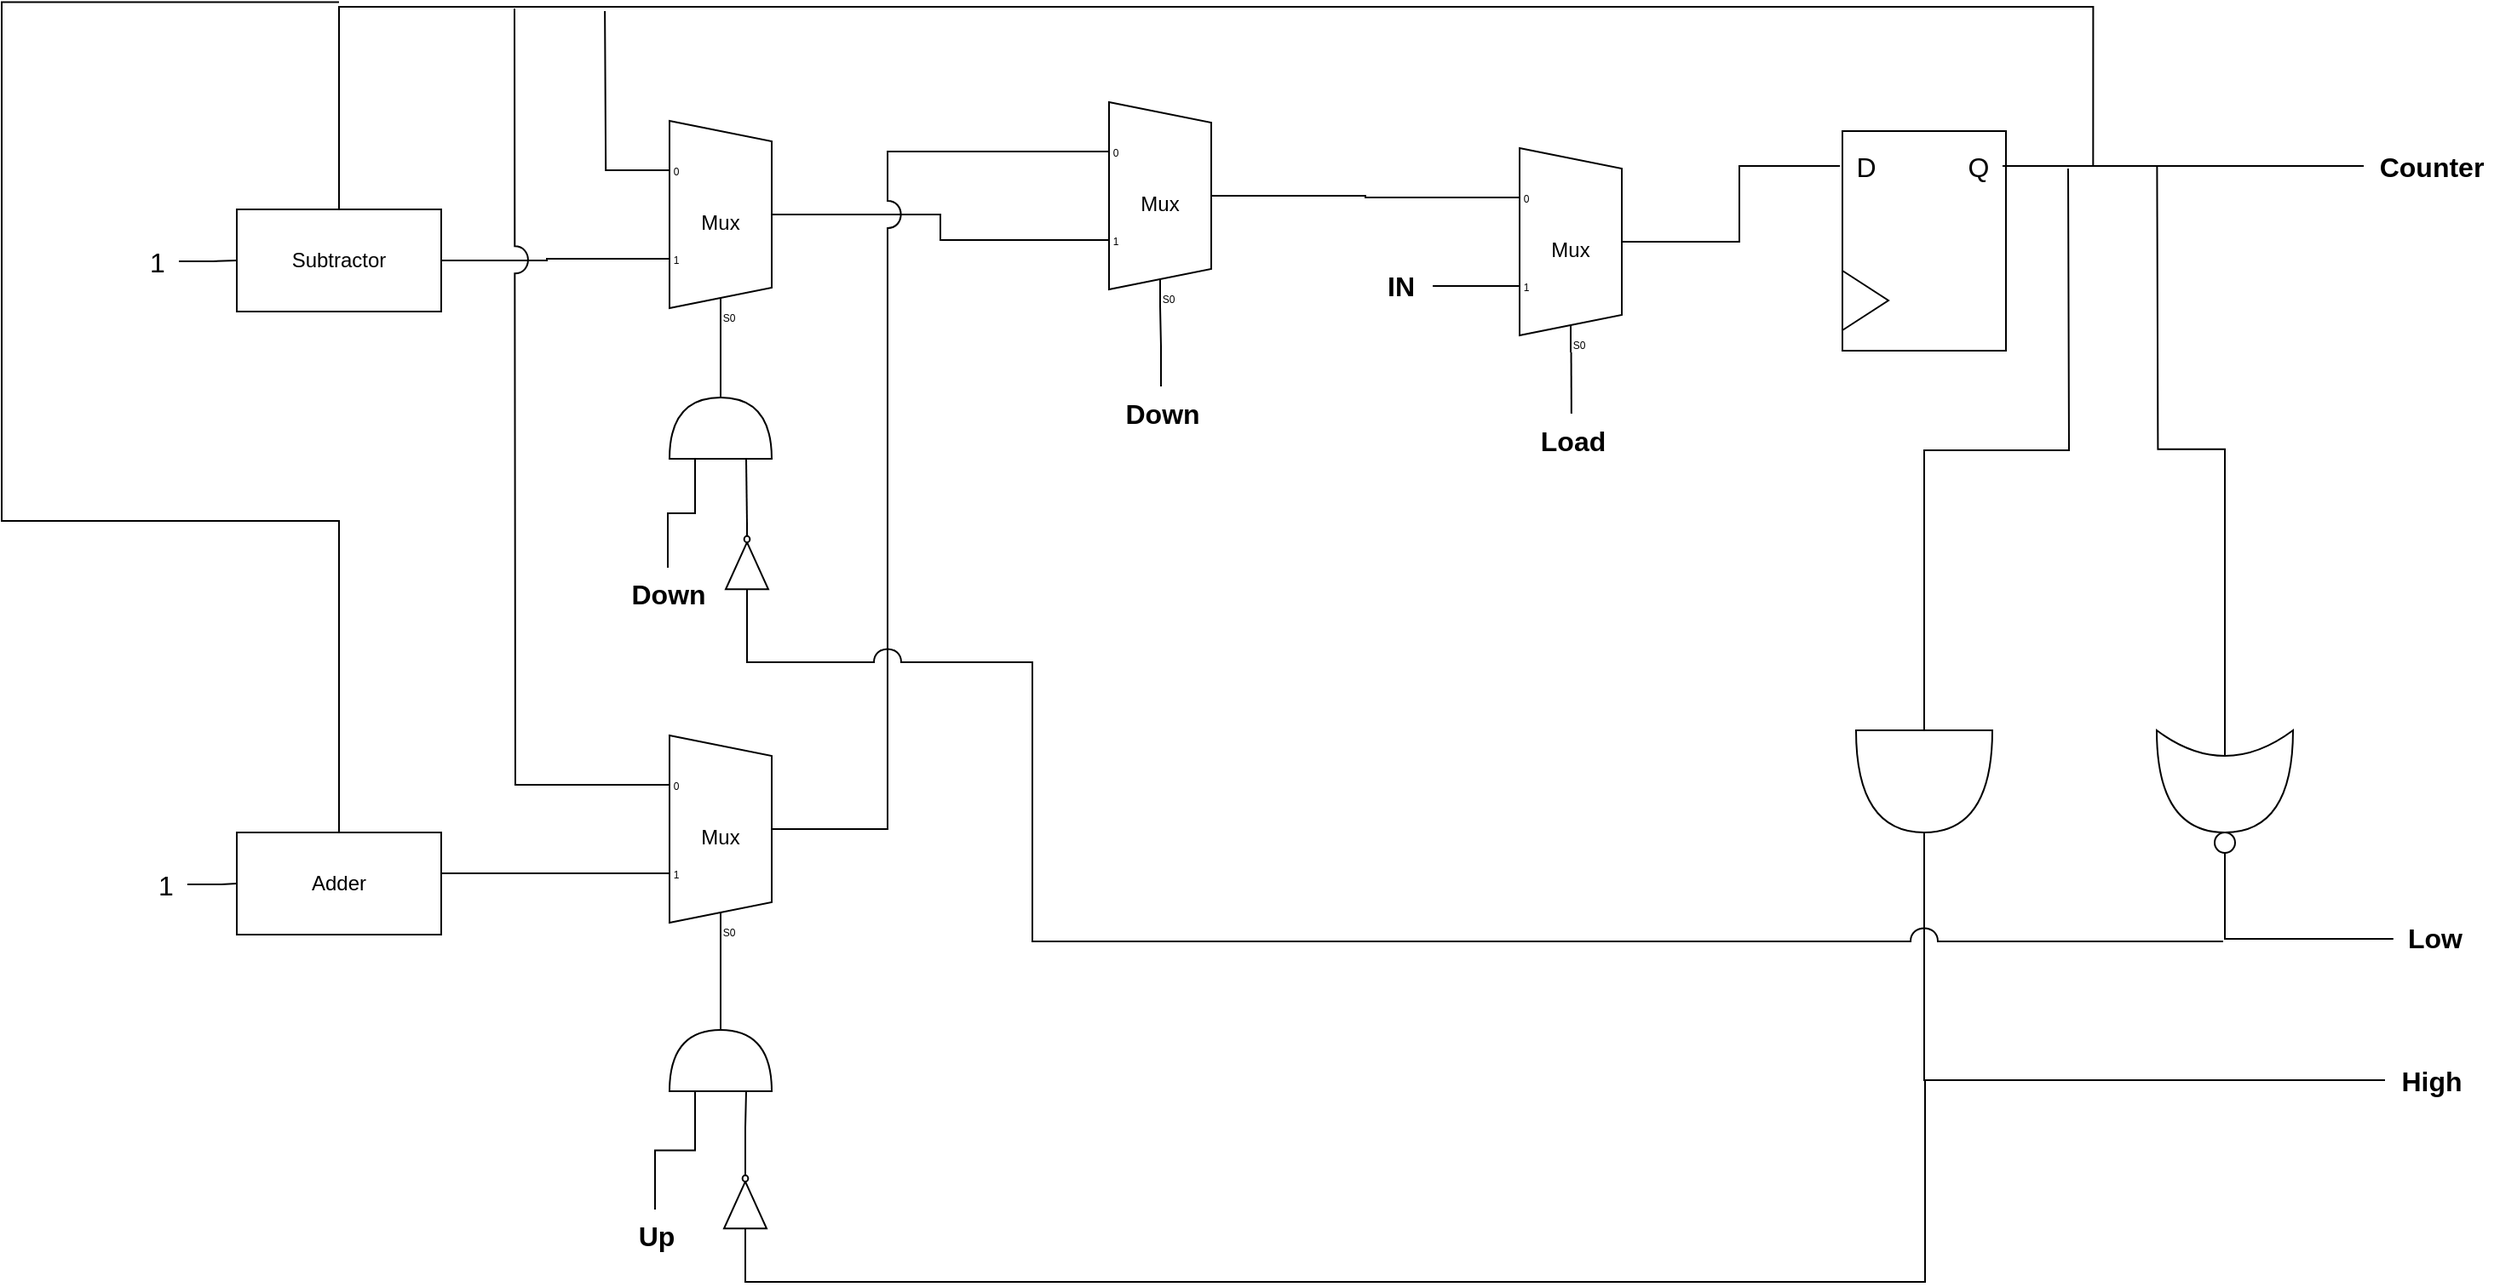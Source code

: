 <mxfile version="24.7.6">
  <diagram name="Up_Dn_Counter" id="TVyd5RWMH1B-2b2rY6FA">
    <mxGraphModel dx="2374" dy="1351" grid="0" gridSize="10" guides="1" tooltips="1" connect="1" arrows="1" fold="1" page="0" pageScale="1" pageWidth="827" pageHeight="1169" math="0" shadow="0">
      <root>
        <mxCell id="0" />
        <mxCell id="1" parent="0" />
        <mxCell id="Ym4xe4FT287uwdKxdX6L-2" value="" style="rounded=0;whiteSpace=wrap;html=1;" parent="1" vertex="1">
          <mxGeometry x="716.5" y="-100" width="96" height="129" as="geometry" />
        </mxCell>
        <mxCell id="Ym4xe4FT287uwdKxdX6L-3" value="" style="triangle;whiteSpace=wrap;html=1;" parent="1" vertex="1">
          <mxGeometry x="716.5" y="-18" width="27" height="35" as="geometry" />
        </mxCell>
        <mxCell id="Ym4xe4FT287uwdKxdX6L-4" value="D" style="text;html=1;align=center;verticalAlign=middle;resizable=0;points=[];autosize=1;strokeColor=none;fillColor=none;fontSize=16;" parent="1" vertex="1">
          <mxGeometry x="715" y="-95" width="30" height="31" as="geometry" />
        </mxCell>
        <mxCell id="Ym4xe4FT287uwdKxdX6L-25" value="" style="rounded=0;orthogonalLoop=1;jettySize=auto;html=1;fontSize=12;startSize=8;endSize=8;endArrow=none;endFill=0;" parent="1" source="Ym4xe4FT287uwdKxdX6L-5" edge="1" target="Ym4xe4FT287uwdKxdX6L-26">
          <mxGeometry relative="1" as="geometry">
            <mxPoint x="885.5" y="-79.5" as="targetPoint" />
          </mxGeometry>
        </mxCell>
        <mxCell id="Ym4xe4FT287uwdKxdX6L-5" value="Q" style="text;html=1;align=center;verticalAlign=middle;resizable=0;points=[];autosize=1;strokeColor=none;fillColor=none;fontSize=16;" parent="1" vertex="1">
          <mxGeometry x="780.5" y="-95" width="30" height="31" as="geometry" />
        </mxCell>
        <mxCell id="uPy3z9FFIgUIdOMCj2ZU-18" style="edgeStyle=orthogonalEdgeStyle;rounded=0;orthogonalLoop=1;jettySize=auto;html=1;exitX=1;exitY=0.5;exitDx=0;exitDy=-5;exitPerimeter=0;endArrow=none;endFill=0;" edge="1" parent="1" source="Ym4xe4FT287uwdKxdX6L-8" target="Ym4xe4FT287uwdKxdX6L-4">
          <mxGeometry relative="1" as="geometry" />
        </mxCell>
        <mxCell id="Ym4xe4FT287uwdKxdX6L-8" value="Mux" style="shadow=0;dashed=0;align=center;html=1;strokeWidth=1;shape=mxgraph.electrical.abstract.mux2;whiteSpace=wrap;" parent="1" vertex="1">
          <mxGeometry x="517" y="-90" width="80" height="120" as="geometry" />
        </mxCell>
        <mxCell id="Ym4xe4FT287uwdKxdX6L-13" value="" style="edgeStyle=none;curved=1;rounded=0;orthogonalLoop=1;jettySize=auto;html=1;fontSize=12;startSize=8;endSize=8;endArrow=none;endFill=0;" parent="1" source="Ym4xe4FT287uwdKxdX6L-11" target="Ym4xe4FT287uwdKxdX6L-8" edge="1">
          <mxGeometry relative="1" as="geometry" />
        </mxCell>
        <mxCell id="Ym4xe4FT287uwdKxdX6L-11" value="&lt;font style=&quot;font-size: 16px;&quot;&gt;&lt;b&gt;Load&lt;/b&gt;&lt;/font&gt;" style="text;html=1;align=center;verticalAlign=middle;resizable=0;points=[];autosize=1;strokeColor=none;fillColor=none;fontSize=16;" parent="1" vertex="1">
          <mxGeometry x="529.5" y="66" width="56" height="31" as="geometry" />
        </mxCell>
        <mxCell id="Ym4xe4FT287uwdKxdX6L-14" value="&lt;font style=&quot;font-size: 16px;&quot;&gt;&lt;b&gt;IN&lt;/b&gt;&lt;/font&gt;" style="text;html=1;align=center;verticalAlign=middle;resizable=0;points=[];autosize=1;strokeColor=none;fillColor=none;fontSize=16;" parent="1" vertex="1">
          <mxGeometry x="440" y="-25" width="34" height="31" as="geometry" />
        </mxCell>
        <mxCell id="Ym4xe4FT287uwdKxdX6L-16" style="edgeStyle=none;curved=1;rounded=0;orthogonalLoop=1;jettySize=auto;html=1;entryX=0;entryY=0.65;entryDx=0;entryDy=3;entryPerimeter=0;fontSize=12;startSize=8;endSize=8;endArrow=none;endFill=0;" parent="1" target="Ym4xe4FT287uwdKxdX6L-8" edge="1">
          <mxGeometry relative="1" as="geometry">
            <mxPoint x="476" y="-9" as="sourcePoint" />
          </mxGeometry>
        </mxCell>
        <mxCell id="Ym4xe4FT287uwdKxdX6L-17" value="Mux" style="shadow=0;dashed=0;align=center;html=1;strokeWidth=1;shape=mxgraph.electrical.abstract.mux2;whiteSpace=wrap;" parent="1" vertex="1">
          <mxGeometry x="18" y="255" width="80" height="120" as="geometry" />
        </mxCell>
        <mxCell id="Ym4xe4FT287uwdKxdX6L-26" value="&lt;b&gt;Counter&lt;/b&gt;" style="text;html=1;align=center;verticalAlign=middle;resizable=0;points=[];autosize=1;strokeColor=none;fillColor=none;fontSize=16;" parent="1" vertex="1">
          <mxGeometry x="1022.5" y="-95" width="79" height="31" as="geometry" />
        </mxCell>
        <mxCell id="uPy3z9FFIgUIdOMCj2ZU-50" style="edgeStyle=orthogonalEdgeStyle;rounded=0;orthogonalLoop=1;jettySize=auto;html=1;exitX=0.5;exitY=0;exitDx=0;exitDy=0;endArrow=none;endFill=0;" edge="1" parent="1" source="Ym4xe4FT287uwdKxdX6L-27">
          <mxGeometry relative="1" as="geometry">
            <mxPoint x="863.667" y="-79.222" as="targetPoint" />
            <Array as="points">
              <mxPoint x="-166" y="-173" />
              <mxPoint x="864" y="-173" />
            </Array>
          </mxGeometry>
        </mxCell>
        <mxCell id="Ym4xe4FT287uwdKxdX6L-27" value="Subtractor" style="rounded=0;whiteSpace=wrap;html=1;" parent="1" vertex="1">
          <mxGeometry x="-226" y="-54" width="120" height="60" as="geometry" />
        </mxCell>
        <mxCell id="uPy3z9FFIgUIdOMCj2ZU-81" style="edgeStyle=orthogonalEdgeStyle;rounded=0;orthogonalLoop=1;jettySize=auto;html=1;endArrow=none;endFill=0;" edge="1" parent="1" source="Ym4xe4FT287uwdKxdX6L-28">
          <mxGeometry relative="1" as="geometry">
            <mxPoint x="-166.0" y="-175.778" as="targetPoint" />
            <Array as="points">
              <mxPoint x="-166" y="129" />
              <mxPoint x="-364" y="129" />
              <mxPoint x="-364" y="-176" />
            </Array>
          </mxGeometry>
        </mxCell>
        <mxCell id="Ym4xe4FT287uwdKxdX6L-28" value="Adder" style="rounded=0;whiteSpace=wrap;html=1;" parent="1" vertex="1">
          <mxGeometry x="-226" y="312" width="120" height="60" as="geometry" />
        </mxCell>
        <mxCell id="uPy3z9FFIgUIdOMCj2ZU-7" style="edgeStyle=orthogonalEdgeStyle;rounded=0;orthogonalLoop=1;jettySize=auto;html=1;entryX=0;entryY=0.65;entryDx=0;entryDy=3;entryPerimeter=0;endArrow=none;endFill=0;" edge="1" parent="1" source="Ym4xe4FT287uwdKxdX6L-28" target="Ym4xe4FT287uwdKxdX6L-17">
          <mxGeometry relative="1" as="geometry">
            <Array as="points">
              <mxPoint x="-71" y="336" />
              <mxPoint x="-71" y="336" />
            </Array>
          </mxGeometry>
        </mxCell>
        <mxCell id="uPy3z9FFIgUIdOMCj2ZU-51" style="edgeStyle=orthogonalEdgeStyle;rounded=0;orthogonalLoop=1;jettySize=auto;html=1;exitX=0;exitY=0.217;exitDx=0;exitDy=3;exitPerimeter=0;endArrow=none;endFill=0;" edge="1" parent="1" source="uPy3z9FFIgUIdOMCj2ZU-13">
          <mxGeometry relative="1" as="geometry">
            <mxPoint x="-9.939" y="-170.485" as="targetPoint" />
          </mxGeometry>
        </mxCell>
        <mxCell id="uPy3z9FFIgUIdOMCj2ZU-13" value="Mux" style="shadow=0;dashed=0;align=center;html=1;strokeWidth=1;shape=mxgraph.electrical.abstract.mux2;whiteSpace=wrap;" vertex="1" parent="1">
          <mxGeometry x="18" y="-106" width="80" height="120" as="geometry" />
        </mxCell>
        <mxCell id="uPy3z9FFIgUIdOMCj2ZU-14" style="edgeStyle=orthogonalEdgeStyle;rounded=0;orthogonalLoop=1;jettySize=auto;html=1;entryX=0;entryY=0.65;entryDx=0;entryDy=3;entryPerimeter=0;endArrow=none;endFill=0;" edge="1" parent="1" source="Ym4xe4FT287uwdKxdX6L-27" target="uPy3z9FFIgUIdOMCj2ZU-13">
          <mxGeometry relative="1" as="geometry" />
        </mxCell>
        <mxCell id="uPy3z9FFIgUIdOMCj2ZU-23" value="Mux" style="shadow=0;dashed=0;align=center;html=1;strokeWidth=1;shape=mxgraph.electrical.abstract.mux2;whiteSpace=wrap;" vertex="1" parent="1">
          <mxGeometry x="276" y="-117.0" width="80" height="120" as="geometry" />
        </mxCell>
        <mxCell id="uPy3z9FFIgUIdOMCj2ZU-32" style="edgeStyle=orthogonalEdgeStyle;rounded=0;orthogonalLoop=1;jettySize=auto;html=1;exitX=1;exitY=0.5;exitDx=0;exitDy=-5;exitPerimeter=0;entryX=0;entryY=0.217;entryDx=0;entryDy=3;entryPerimeter=0;endArrow=none;endFill=0;" edge="1" parent="1" source="uPy3z9FFIgUIdOMCj2ZU-23" target="Ym4xe4FT287uwdKxdX6L-8">
          <mxGeometry relative="1" as="geometry" />
        </mxCell>
        <mxCell id="uPy3z9FFIgUIdOMCj2ZU-44" style="edgeStyle=orthogonalEdgeStyle;rounded=0;orthogonalLoop=1;jettySize=auto;html=1;exitX=1;exitY=0.5;exitDx=0;exitDy=-5;exitPerimeter=0;entryX=0;entryY=0.65;entryDx=0;entryDy=3;entryPerimeter=0;endArrow=none;endFill=0;jumpStyle=arc;" edge="1" parent="1" source="uPy3z9FFIgUIdOMCj2ZU-13" target="uPy3z9FFIgUIdOMCj2ZU-23">
          <mxGeometry relative="1" as="geometry" />
        </mxCell>
        <mxCell id="uPy3z9FFIgUIdOMCj2ZU-52" style="edgeStyle=orthogonalEdgeStyle;rounded=0;orthogonalLoop=1;jettySize=auto;html=1;exitX=1;exitY=0.5;exitDx=0;exitDy=-5;exitPerimeter=0;entryX=0;entryY=0.217;entryDx=0;entryDy=3;entryPerimeter=0;endArrow=none;endFill=0;jumpStyle=arc;jumpSize=16;" edge="1" parent="1" source="Ym4xe4FT287uwdKxdX6L-17" target="uPy3z9FFIgUIdOMCj2ZU-23">
          <mxGeometry relative="1" as="geometry">
            <Array as="points">
              <mxPoint x="156" y="310" />
              <mxPoint x="156" y="-88" />
            </Array>
          </mxGeometry>
        </mxCell>
        <mxCell id="uPy3z9FFIgUIdOMCj2ZU-35" value="&lt;font style=&quot;font-size: 16px;&quot;&gt;&lt;b&gt;Down&lt;/b&gt;&lt;/font&gt;" style="text;html=1;align=center;verticalAlign=middle;resizable=0;points=[];autosize=1;strokeColor=none;fillColor=none;" vertex="1" parent="1">
          <mxGeometry x="285.5" y="50" width="62" height="31" as="geometry" />
        </mxCell>
        <mxCell id="uPy3z9FFIgUIdOMCj2ZU-61" value="" style="shape=or;whiteSpace=wrap;html=1;direction=north;" vertex="1" parent="1">
          <mxGeometry x="28" y="428" width="60" height="36" as="geometry" />
        </mxCell>
        <mxCell id="uPy3z9FFIgUIdOMCj2ZU-62" value="&lt;font style=&quot;font-size: 16px;&quot;&gt;&lt;b&gt;Up&lt;/b&gt;&lt;/font&gt;" style="text;html=1;align=center;verticalAlign=middle;resizable=0;points=[];autosize=1;strokeColor=none;fillColor=none;" vertex="1" parent="1">
          <mxGeometry y="533.5" width="39" height="31" as="geometry" />
        </mxCell>
        <mxCell id="uPy3z9FFIgUIdOMCj2ZU-93" style="edgeStyle=orthogonalEdgeStyle;rounded=0;orthogonalLoop=1;jettySize=auto;html=1;exitX=0;exitY=0.5;exitDx=0;exitDy=0;exitPerimeter=0;endArrow=none;endFill=0;" edge="1" parent="1" source="uPy3z9FFIgUIdOMCj2ZU-63">
          <mxGeometry relative="1" as="geometry">
            <mxPoint x="765" y="458" as="targetPoint" />
            <mxPoint x="72" y="555.5" as="sourcePoint" />
            <Array as="points">
              <mxPoint x="73" y="576" />
              <mxPoint x="765" y="576" />
            </Array>
          </mxGeometry>
        </mxCell>
        <mxCell id="uPy3z9FFIgUIdOMCj2ZU-63" value="" style="verticalLabelPosition=bottom;shadow=0;dashed=0;align=center;html=1;verticalAlign=top;shape=mxgraph.electrical.logic_gates.inverter_2;direction=north;" vertex="1" parent="1">
          <mxGeometry x="60" y="506.5" width="25" height="46" as="geometry" />
        </mxCell>
        <mxCell id="uPy3z9FFIgUIdOMCj2ZU-66" style="edgeStyle=orthogonalEdgeStyle;rounded=0;orthogonalLoop=1;jettySize=auto;html=1;entryX=0;entryY=0.25;entryDx=0;entryDy=0;entryPerimeter=0;endArrow=none;endFill=0;" edge="1" parent="1" source="uPy3z9FFIgUIdOMCj2ZU-62" target="uPy3z9FFIgUIdOMCj2ZU-61">
          <mxGeometry relative="1" as="geometry" />
        </mxCell>
        <mxCell id="uPy3z9FFIgUIdOMCj2ZU-67" style="edgeStyle=orthogonalEdgeStyle;rounded=0;orthogonalLoop=1;jettySize=auto;html=1;exitX=1;exitY=0.5;exitDx=0;exitDy=0;exitPerimeter=0;entryX=0;entryY=0.75;entryDx=0;entryDy=0;entryPerimeter=0;endArrow=none;endFill=0;" edge="1" parent="1" source="uPy3z9FFIgUIdOMCj2ZU-63" target="uPy3z9FFIgUIdOMCj2ZU-61">
          <mxGeometry relative="1" as="geometry" />
        </mxCell>
        <mxCell id="uPy3z9FFIgUIdOMCj2ZU-68" style="edgeStyle=orthogonalEdgeStyle;rounded=0;orthogonalLoop=1;jettySize=auto;html=1;entryX=0.375;entryY=1;entryDx=10;entryDy=0;entryPerimeter=0;endArrow=none;endFill=0;" edge="1" parent="1" source="uPy3z9FFIgUIdOMCj2ZU-61" target="Ym4xe4FT287uwdKxdX6L-17">
          <mxGeometry relative="1" as="geometry" />
        </mxCell>
        <mxCell id="uPy3z9FFIgUIdOMCj2ZU-69" value="" style="shape=or;whiteSpace=wrap;html=1;direction=north;" vertex="1" parent="1">
          <mxGeometry x="28" y="56.5" width="60" height="36" as="geometry" />
        </mxCell>
        <mxCell id="uPy3z9FFIgUIdOMCj2ZU-70" value="&lt;font style=&quot;font-size: 16px;&quot;&gt;&lt;b&gt;Down&lt;/b&gt;&lt;/font&gt;" style="text;html=1;align=center;verticalAlign=middle;resizable=0;points=[];autosize=1;strokeColor=none;fillColor=none;" vertex="1" parent="1">
          <mxGeometry x="-4" y="156.5" width="62" height="31" as="geometry" />
        </mxCell>
        <mxCell id="uPy3z9FFIgUIdOMCj2ZU-71" value="" style="verticalLabelPosition=bottom;shadow=0;dashed=0;align=center;html=1;verticalAlign=top;shape=mxgraph.electrical.logic_gates.inverter_2;direction=north;" vertex="1" parent="1">
          <mxGeometry x="61" y="131" width="25" height="46" as="geometry" />
        </mxCell>
        <mxCell id="uPy3z9FFIgUIdOMCj2ZU-75" style="edgeStyle=orthogonalEdgeStyle;rounded=0;orthogonalLoop=1;jettySize=auto;html=1;exitX=1;exitY=0.5;exitDx=0;exitDy=0;exitPerimeter=0;entryX=0;entryY=0.75;entryDx=0;entryDy=0;entryPerimeter=0;endArrow=none;endFill=0;" edge="1" parent="1" source="uPy3z9FFIgUIdOMCj2ZU-71" target="uPy3z9FFIgUIdOMCj2ZU-69">
          <mxGeometry relative="1" as="geometry" />
        </mxCell>
        <mxCell id="uPy3z9FFIgUIdOMCj2ZU-76" style="edgeStyle=orthogonalEdgeStyle;rounded=0;orthogonalLoop=1;jettySize=auto;html=1;entryX=0.375;entryY=1;entryDx=10;entryDy=0;entryPerimeter=0;endArrow=none;endFill=0;" edge="1" parent="1" source="uPy3z9FFIgUIdOMCj2ZU-69" target="uPy3z9FFIgUIdOMCj2ZU-13">
          <mxGeometry relative="1" as="geometry" />
        </mxCell>
        <mxCell id="uPy3z9FFIgUIdOMCj2ZU-77" style="edgeStyle=orthogonalEdgeStyle;rounded=0;orthogonalLoop=1;jettySize=auto;html=1;entryX=0;entryY=0.25;entryDx=0;entryDy=0;entryPerimeter=0;endArrow=none;endFill=0;" edge="1" parent="1" source="uPy3z9FFIgUIdOMCj2ZU-70" target="uPy3z9FFIgUIdOMCj2ZU-69">
          <mxGeometry relative="1" as="geometry" />
        </mxCell>
        <mxCell id="uPy3z9FFIgUIdOMCj2ZU-82" style="edgeStyle=orthogonalEdgeStyle;rounded=0;orthogonalLoop=1;jettySize=auto;html=1;entryX=0.375;entryY=1;entryDx=10;entryDy=0;entryPerimeter=0;endArrow=none;endFill=0;" edge="1" parent="1" source="uPy3z9FFIgUIdOMCj2ZU-35" target="uPy3z9FFIgUIdOMCj2ZU-23">
          <mxGeometry relative="1" as="geometry" />
        </mxCell>
        <mxCell id="uPy3z9FFIgUIdOMCj2ZU-84" value="" style="edgeStyle=orthogonalEdgeStyle;rounded=0;orthogonalLoop=1;jettySize=auto;html=1;endArrow=none;endFill=0;" edge="1" parent="1" source="uPy3z9FFIgUIdOMCj2ZU-83" target="Ym4xe4FT287uwdKxdX6L-27">
          <mxGeometry relative="1" as="geometry" />
        </mxCell>
        <mxCell id="uPy3z9FFIgUIdOMCj2ZU-83" value="&lt;font style=&quot;font-size: 16px;&quot;&gt;1&lt;/font&gt;" style="text;html=1;align=center;verticalAlign=middle;resizable=0;points=[];autosize=1;strokeColor=none;fillColor=none;" vertex="1" parent="1">
          <mxGeometry x="-287" y="-39" width="27" height="31" as="geometry" />
        </mxCell>
        <mxCell id="uPy3z9FFIgUIdOMCj2ZU-86" value="" style="edgeStyle=orthogonalEdgeStyle;rounded=0;orthogonalLoop=1;jettySize=auto;html=1;endArrow=none;endFill=0;" edge="1" parent="1" source="uPy3z9FFIgUIdOMCj2ZU-85" target="Ym4xe4FT287uwdKxdX6L-28">
          <mxGeometry relative="1" as="geometry" />
        </mxCell>
        <mxCell id="uPy3z9FFIgUIdOMCj2ZU-85" value="&lt;font style=&quot;font-size: 16px;&quot;&gt;1&lt;/font&gt;" style="text;html=1;align=center;verticalAlign=middle;resizable=0;points=[];autosize=1;strokeColor=none;fillColor=none;" vertex="1" parent="1">
          <mxGeometry x="-282" y="327" width="27" height="31" as="geometry" />
        </mxCell>
        <mxCell id="uPy3z9FFIgUIdOMCj2ZU-88" style="edgeStyle=orthogonalEdgeStyle;rounded=0;orthogonalLoop=1;jettySize=auto;html=1;exitX=0;exitY=0.5;exitDx=0;exitDy=0;exitPerimeter=0;endArrow=none;endFill=0;" edge="1" parent="1" source="uPy3z9FFIgUIdOMCj2ZU-87">
          <mxGeometry relative="1" as="geometry">
            <mxPoint x="849" y="-78" as="targetPoint" />
          </mxGeometry>
        </mxCell>
        <mxCell id="uPy3z9FFIgUIdOMCj2ZU-87" value="" style="shape=or;whiteSpace=wrap;html=1;direction=south;" vertex="1" parent="1">
          <mxGeometry x="724.5" y="252" width="80" height="60" as="geometry" />
        </mxCell>
        <mxCell id="uPy3z9FFIgUIdOMCj2ZU-89" value="&lt;font style=&quot;font-size: 16px;&quot;&gt;&lt;b&gt;High&lt;/b&gt;&lt;/font&gt;" style="text;html=1;align=center;verticalAlign=middle;resizable=0;points=[];autosize=1;strokeColor=none;fillColor=none;" vertex="1" parent="1">
          <mxGeometry x="1035" y="442" width="54" height="31" as="geometry" />
        </mxCell>
        <mxCell id="uPy3z9FFIgUIdOMCj2ZU-90" style="edgeStyle=orthogonalEdgeStyle;rounded=0;orthogonalLoop=1;jettySize=auto;html=1;entryX=1;entryY=0.5;entryDx=0;entryDy=0;entryPerimeter=0;endArrow=none;endFill=0;" edge="1" parent="1" source="uPy3z9FFIgUIdOMCj2ZU-89" target="uPy3z9FFIgUIdOMCj2ZU-87">
          <mxGeometry relative="1" as="geometry" />
        </mxCell>
        <mxCell id="uPy3z9FFIgUIdOMCj2ZU-108" style="edgeStyle=orthogonalEdgeStyle;rounded=0;orthogonalLoop=1;jettySize=auto;html=1;endArrow=none;endFill=0;exitX=0.25;exitY=0.5;exitDx=0;exitDy=0;exitPerimeter=0;" edge="1" parent="1" source="uPy3z9FFIgUIdOMCj2ZU-106">
          <mxGeometry relative="1" as="geometry">
            <mxPoint x="901.196" y="-79.157" as="targetPoint" />
          </mxGeometry>
        </mxCell>
        <mxCell id="uPy3z9FFIgUIdOMCj2ZU-106" value="" style="shape=xor;whiteSpace=wrap;html=1;direction=south;" vertex="1" parent="1">
          <mxGeometry x="901" y="252" width="80" height="60" as="geometry" />
        </mxCell>
        <mxCell id="uPy3z9FFIgUIdOMCj2ZU-112" style="edgeStyle=orthogonalEdgeStyle;rounded=0;orthogonalLoop=1;jettySize=auto;html=1;entryX=0.018;entryY=0.531;entryDx=0;entryDy=0;entryPerimeter=0;endArrow=none;endFill=0;exitX=0.5;exitY=1;exitDx=0;exitDy=0;" edge="1" parent="1" source="uPy3z9FFIgUIdOMCj2ZU-107" target="uPy3z9FFIgUIdOMCj2ZU-110">
          <mxGeometry relative="1" as="geometry" />
        </mxCell>
        <mxCell id="uPy3z9FFIgUIdOMCj2ZU-107" value="" style="ellipse;whiteSpace=wrap;html=1;aspect=fixed;" vertex="1" parent="1">
          <mxGeometry x="935" y="312" width="12" height="12" as="geometry" />
        </mxCell>
        <mxCell id="uPy3z9FFIgUIdOMCj2ZU-110" value="&lt;font style=&quot;font-size: 16px;&quot;&gt;&lt;b&gt;Low&lt;/b&gt;&lt;/font&gt;" style="text;html=1;align=center;verticalAlign=middle;resizable=0;points=[];autosize=1;strokeColor=none;fillColor=none;" vertex="1" parent="1">
          <mxGeometry x="1039" y="358" width="50" height="31" as="geometry" />
        </mxCell>
        <mxCell id="uPy3z9FFIgUIdOMCj2ZU-114" style="edgeStyle=orthogonalEdgeStyle;rounded=0;orthogonalLoop=1;jettySize=auto;html=1;exitX=0;exitY=0.5;exitDx=0;exitDy=0;exitPerimeter=0;endArrow=none;endFill=0;jumpStyle=arc;jumpSize=16;" edge="1" parent="1" source="uPy3z9FFIgUIdOMCj2ZU-71">
          <mxGeometry relative="1" as="geometry">
            <mxPoint x="940" y="376" as="targetPoint" />
            <Array as="points">
              <mxPoint x="74" y="212" />
              <mxPoint x="241" y="212" />
              <mxPoint x="241" y="376" />
            </Array>
          </mxGeometry>
        </mxCell>
        <mxCell id="uPy3z9FFIgUIdOMCj2ZU-53" style="edgeStyle=orthogonalEdgeStyle;rounded=0;orthogonalLoop=1;jettySize=auto;html=1;exitX=0;exitY=0.217;exitDx=0;exitDy=3;exitPerimeter=0;endArrow=none;endFill=0;jumpStyle=arc;jumpSize=16;" edge="1" parent="1" source="Ym4xe4FT287uwdKxdX6L-17">
          <mxGeometry relative="1" as="geometry">
            <mxPoint x="-63" y="-172" as="targetPoint" />
          </mxGeometry>
        </mxCell>
      </root>
    </mxGraphModel>
  </diagram>
</mxfile>
